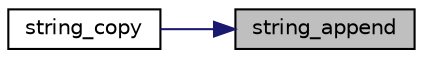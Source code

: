 digraph "string_append"
{
 // INTERACTIVE_SVG=YES
 // LATEX_PDF_SIZE
  edge [fontname="Helvetica",fontsize="10",labelfontname="Helvetica",labelfontsize="10"];
  node [fontname="Helvetica",fontsize="10",shape=record];
  rankdir="RL";
  Node2 [label="string_append",height=0.2,width=0.4,color="black", fillcolor="grey75", style="filled", fontcolor="black",tooltip=" "];
  Node2 -> Node3 [dir="back",color="midnightblue",fontsize="10",style="solid",fontname="Helvetica"];
  Node3 [label="string_copy",height=0.2,width=0.4,color="black", fillcolor="white", style="filled",URL="$string_8h.html#adb4a007fb9e300e9e0642354a0ec740b",tooltip=" "];
}
